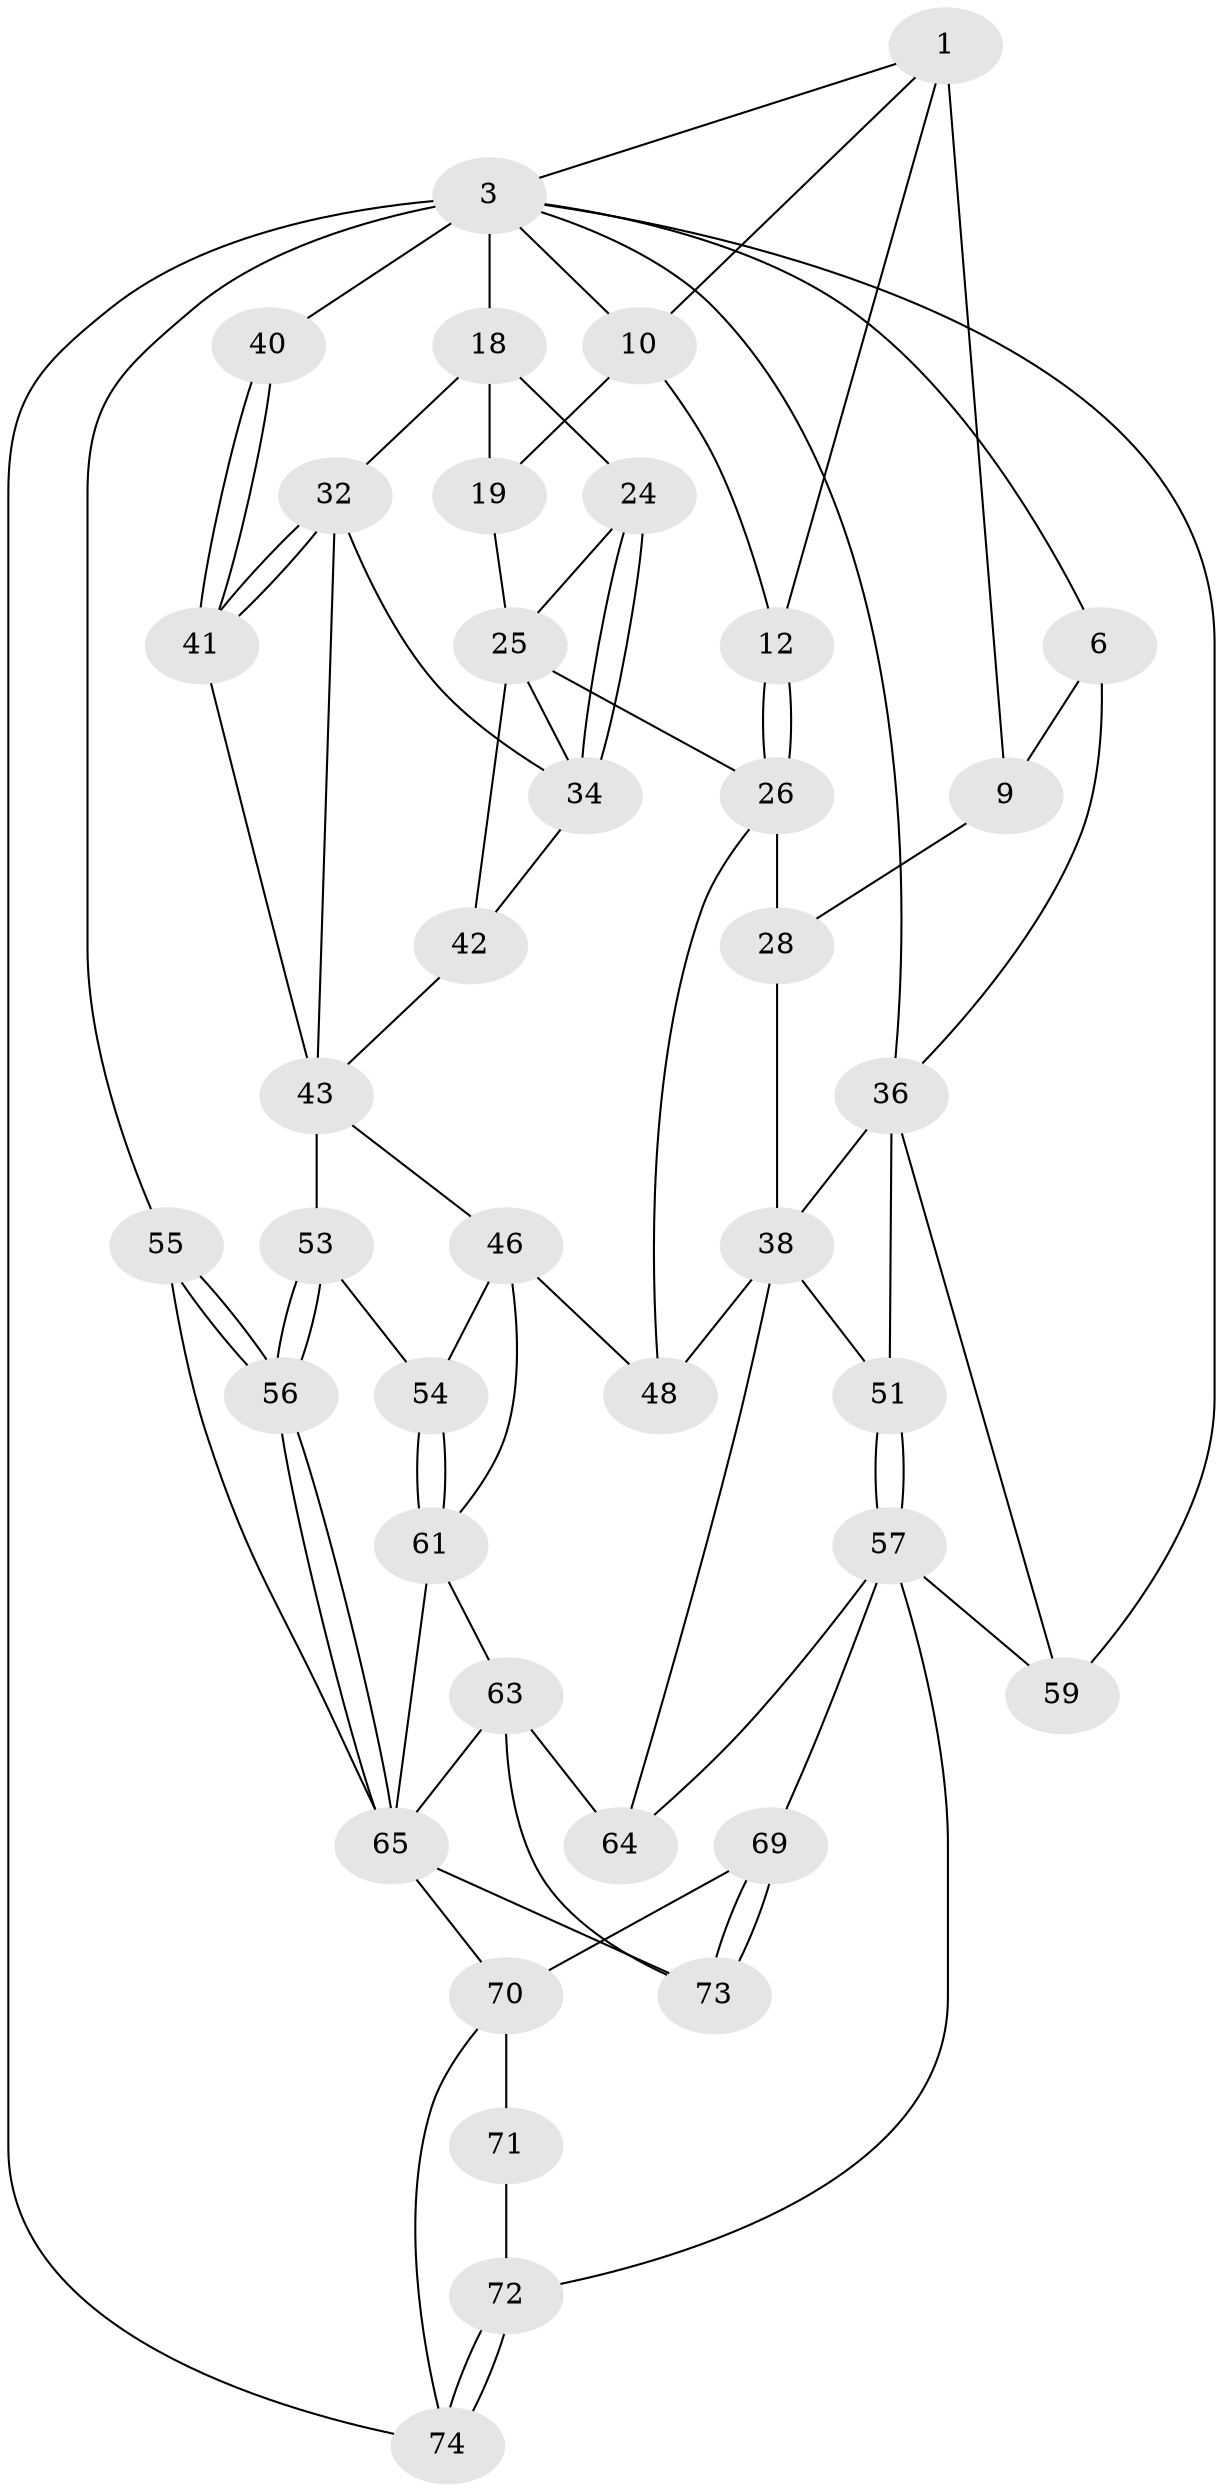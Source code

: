 // original degree distribution, {3: 0.02564102564102564, 4: 0.23076923076923078, 5: 0.5384615384615384, 6: 0.20512820512820512}
// Generated by graph-tools (version 1.1) at 2025/17/03/09/25 04:17:03]
// undirected, 39 vertices, 83 edges
graph export_dot {
graph [start="1"]
  node [color=gray90,style=filled];
  1 [pos="+0.5328597239997106+0",super="+8+2"];
  3 [pos="+1+0",super="+14+4"];
  6 [pos="+0+0",super="+16+7"];
  9 [pos="+0.28175031005619394+0.11169941453902124",super="+15"];
  10 [pos="+0.6041605943944248+0",super="+11+13"];
  12 [pos="+0.47739908624994587+0.17218206712205403"];
  18 [pos="+0.9492979127765467+0.206098197612341",super="+21"];
  19 [pos="+0.7213118731538318+0.10500232582931986",super="+20"];
  24 [pos="+0.7230360569680977+0.2220530907427945"];
  25 [pos="+0.6413549893652343+0.2113895812371521",super="+30"];
  26 [pos="+0.43690451000325603+0.31625561443410055",super="+27"];
  28 [pos="+0.3954324620651294+0.32072932127933973"];
  32 [pos="+0.8473027130804321+0.2921806851059791",super="+33"];
  34 [pos="+0.7748843352915088+0.31558819453120646",super="+35"];
  36 [pos="+0+0.2765710442896898",super="+39+37"];
  38 [pos="+0.33149886281431123+0.36491614371884973",super="+50"];
  40 [pos="+1+0.49145612998482174"];
  41 [pos="+0.8931841097234199+0.46132861887884885"];
  42 [pos="+0.5688979245466632+0.37205403878865556"];
  43 [pos="+0.7523427148389417+0.43997358653604457",super="+44+45"];
  46 [pos="+0.6506270777992357+0.5149069249590927",super="+47"];
  48 [pos="+0.4312733877446324+0.5178033879988614"];
  51 [pos="+0.17915504651425143+0.6027745314248201"];
  53 [pos="+0.825710955470643+0.5833243693443521"];
  54 [pos="+0.6616756251912753+0.5405523484110427"];
  55 [pos="+1+1"];
  56 [pos="+0.989710201053942+0.9833130582591109"];
  57 [pos="+0.1591838026013986+0.6244849491077964",super="+58+67"];
  59 [pos="+0+0.5619080981260495"];
  61 [pos="+0.6642190537909923+0.7106272064351399",super="+62"];
  63 [pos="+0.45657290979063136+0.6989500243525503",super="+68"];
  64 [pos="+0.38884822179650413+0.7107452143226992"];
  65 [pos="+0.7394615891080604+0.8106027607987221",super="+66+77"];
  69 [pos="+0.31331004888387404+0.8688058128735773"];
  70 [pos="+0.20467677880395235+0.8499491192288543",super="+75"];
  71 [pos="+0.12784043916882165+0.8087020735786518"];
  72 [pos="+0.09044271055917874+0.7668448946350253"];
  73 [pos="+0.3599436661911697+0.9739955241690349"];
  74 [pos="+0+1"];
  1 -- 12;
  1 -- 9;
  1 -- 10;
  1 -- 3;
  3 -- 18 [weight=2];
  3 -- 10;
  3 -- 36;
  3 -- 6;
  3 -- 40 [weight=2];
  3 -- 74;
  3 -- 55;
  3 -- 59;
  6 -- 36;
  6 -- 9 [weight=2];
  9 -- 28;
  10 -- 12;
  10 -- 19 [weight=2];
  12 -- 26;
  12 -- 26;
  18 -- 32;
  18 -- 24;
  18 -- 19;
  19 -- 25;
  24 -- 25;
  24 -- 34;
  24 -- 34;
  25 -- 26;
  25 -- 42;
  25 -- 34;
  26 -- 48;
  26 -- 28;
  28 -- 38;
  32 -- 41;
  32 -- 41;
  32 -- 34;
  32 -- 43;
  34 -- 42;
  36 -- 51;
  36 -- 38;
  36 -- 59;
  38 -- 48;
  38 -- 51;
  38 -- 64;
  40 -- 41;
  40 -- 41;
  41 -- 43;
  42 -- 43;
  43 -- 46;
  43 -- 53;
  46 -- 54;
  46 -- 48;
  46 -- 61;
  51 -- 57;
  51 -- 57;
  53 -- 54;
  53 -- 56;
  53 -- 56;
  54 -- 61;
  54 -- 61;
  55 -- 56;
  55 -- 56;
  55 -- 65;
  56 -- 65;
  56 -- 65;
  57 -- 72;
  57 -- 59;
  57 -- 64;
  57 -- 69;
  61 -- 65;
  61 -- 63;
  63 -- 64;
  63 -- 73;
  63 -- 65;
  65 -- 73;
  65 -- 70;
  69 -- 70;
  69 -- 73;
  69 -- 73;
  70 -- 71 [weight=2];
  70 -- 74;
  71 -- 72;
  72 -- 74;
  72 -- 74;
}
